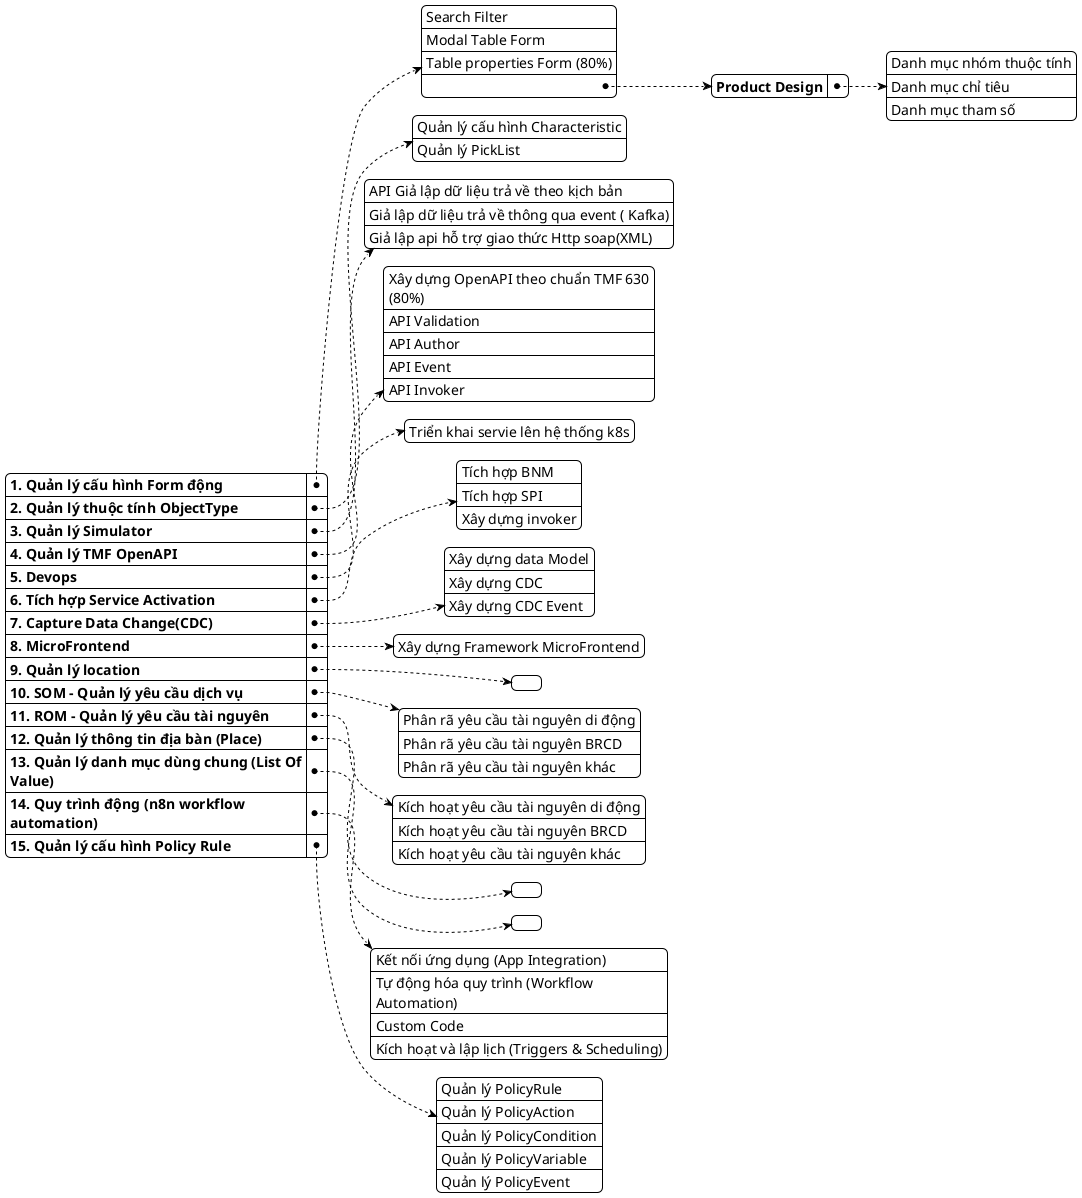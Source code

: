 "@startyaml
!theme plain
1. Quản lý cấu hình Form động:
    - Search Filter
    - Modal Table Form
    - Table properties Form (80%)
    - Product Design:
        - Danh mục nhóm thuộc tính
        - Danh mục chỉ tiêu
        - Danh mục tham số
2. Quản lý thuộc tính ObjectType:
    - Quản lý cấu hình Characteristic
    - Quản lý PickList
3. Quản lý Simulator:
    - API Giả lập dữ liệu trả về theo kịch bản
    - Giả lập dữ liệu trả về thông qua event ( Kafka)
    - Giả lập api hỗ trợ giao thức Http soap(XML)
4. Quản lý TMF OpenAPI:
    - Xây dựng OpenAPI theo chuẩn TMF 630 (80%)
    - API Validation
    - API Author
    - API Event
    - API Invoker
5. Devops:
    - Triển khai servie lên hệ thống k8s
6. Tích hợp Service Activation:
    - Tích hợp BNM
    - Tích hợp SPI
    - Xây dựng invoker
7. Capture Data Change(CDC):
    - Xây dựng data Model
    - Xây dựng CDC
    - Xây dựng CDC Event
8. MicroFrontend:
    - Xây dựng Framework MicroFrontend
9. Quản lý location:
    - 
10. SOM - Quản lý yêu cầu dịch vụ:
    - Phân rã yêu cầu tài nguyên di động
    - Phân rã yêu cầu tài nguyên BRCD
    - Phân rã yêu cầu tài nguyên khác
11. ROM - Quản lý yêu cầu tài nguyên:
    - Kích hoạt yêu cầu tài nguyên di động
    - Kích hoạt yêu cầu tài nguyên BRCD
    - Kích hoạt yêu cầu tài nguyên khác
12. Quản lý thông tin địa bàn (Place):
13. Quản lý danh mục dùng chung (List Of Value):
14. Quy trình động (n8n workflow automation):
    - Kết nối ứng dụng (App Integration)
    - Tự động hóa quy trình (Workflow Automation)
    - Custom Code
    - Kích hoạt và lập lịch (Triggers & Scheduling)
15. Quản lý cấu hình Policy Rule:
    - Quản lý PolicyRule
    - Quản lý PolicyAction
    - Quản lý PolicyCondition
    - Quản lý PolicyVariable
    - Quản lý PolicyEvent
@endyaml"